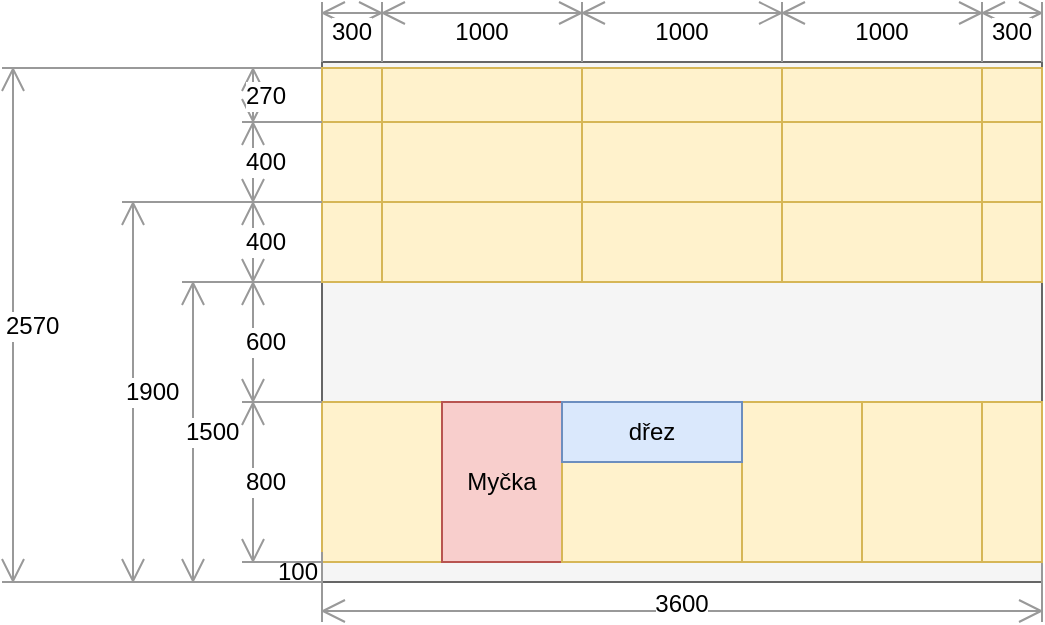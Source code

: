 <mxfile version="20.3.0" type="device"><diagram id="vtQquzI4iVmjjQQ1tL-T" name="Page-1"><mxGraphModel dx="971" dy="581" grid="1" gridSize="10" guides="1" tooltips="1" connect="1" arrows="1" fold="1" page="1" pageScale="1" pageWidth="1600" pageHeight="900" math="0" shadow="0"><root><mxCell id="0"/><mxCell id="1" parent="0"/><mxCell id="thXdoWXULZ0o-IUbp3jS-1" value="" style="rounded=0;whiteSpace=wrap;html=1;strokeColor=#666666;fillColor=#f5f5f5;fontColor=#333333;" parent="1" vertex="1"><mxGeometry x="360" y="330" width="360" height="250" as="geometry"/></mxCell><mxCell id="thXdoWXULZ0o-IUbp3jS-2" value="" style="rounded=0;whiteSpace=wrap;html=1;fillColor=#f5f5f5;fontColor=#333333;strokeColor=#666666;" parent="1" vertex="1"><mxGeometry x="360" y="580" width="360" height="10" as="geometry"/></mxCell><mxCell id="thXdoWXULZ0o-IUbp3jS-3" value="" style="rounded=0;whiteSpace=wrap;html=1;fillColor=#fff2cc;strokeColor=#d6b656;" parent="1" vertex="1"><mxGeometry x="360" y="500" width="60" height="80" as="geometry"/></mxCell><mxCell id="thXdoWXULZ0o-IUbp3jS-5" value="100" style="shape=dimension;direction=south;whiteSpace=wrap;html=1;align=right;points=[];verticalAlign=middle;labelBackgroundColor=#ffffff;strokeColor=none;" parent="1" vertex="1"><mxGeometry x="320" y="580" width="40" height="10" as="geometry"/></mxCell><mxCell id="thXdoWXULZ0o-IUbp3jS-6" value="800" style="shape=dimension;direction=south;whiteSpace=wrap;html=1;align=left;points=[];verticalAlign=middle;labelBackgroundColor=#ffffff;strokeColor=#999999;" parent="1" vertex="1"><mxGeometry x="320" y="500" width="40" height="80" as="geometry"/></mxCell><mxCell id="thXdoWXULZ0o-IUbp3jS-9" value="400" style="shape=dimension;direction=south;whiteSpace=wrap;html=1;align=left;points=[];verticalAlign=middle;labelBackgroundColor=#ffffff;strokeColor=#999999;" parent="1" vertex="1"><mxGeometry x="320" y="400" width="40" height="40" as="geometry"/></mxCell><mxCell id="thXdoWXULZ0o-IUbp3jS-10" value="1500" style="shape=dimension;direction=south;whiteSpace=wrap;html=1;align=left;points=[];verticalAlign=middle;labelBackgroundColor=#ffffff;strokeColor=#999999;" parent="1" vertex="1"><mxGeometry x="290" y="440" width="70" height="150" as="geometry"/></mxCell><mxCell id="thXdoWXULZ0o-IUbp3jS-18" value="Myčka" style="rounded=0;whiteSpace=wrap;html=1;fillColor=#f8cecc;strokeColor=#b85450;" parent="1" vertex="1"><mxGeometry x="420" y="500" width="60" height="80" as="geometry"/></mxCell><mxCell id="thXdoWXULZ0o-IUbp3jS-22" value="" style="rounded=0;whiteSpace=wrap;html=1;fillColor=#fff2cc;strokeColor=#d6b656;" parent="1" vertex="1"><mxGeometry x="480" y="525" width="90" height="55" as="geometry"/></mxCell><mxCell id="thXdoWXULZ0o-IUbp3jS-27" value="3600" style="shape=dimension;direction=east;whiteSpace=wrap;html=1;align=center;points=[];verticalAlign=bottom;spacingTop=-8;labelBackgroundColor=#ffffff;strokeColor=#999999;" parent="1" vertex="1"><mxGeometry x="360" y="575" width="360" height="35" as="geometry"/></mxCell><mxCell id="thXdoWXULZ0o-IUbp3jS-28" value="300" style="shape=dimension;direction=west;whiteSpace=wrap;html=1;align=center;points=[];verticalAlign=middle;labelBackgroundColor=#ffffff;strokeColor=#999999;" parent="1" vertex="1"><mxGeometry x="360" y="300" width="30" height="30" as="geometry"/></mxCell><mxCell id="lBgfPsxpE6XtXHmG1YXQ-2" value="" style="rounded=0;whiteSpace=wrap;html=1;fillColor=#fff2cc;strokeColor=#d6b656;" parent="1" vertex="1"><mxGeometry x="570" y="500" width="60" height="80" as="geometry"/></mxCell><mxCell id="lBgfPsxpE6XtXHmG1YXQ-3" value="" style="rounded=0;whiteSpace=wrap;html=1;fillColor=#fff2cc;strokeColor=#d6b656;" parent="1" vertex="1"><mxGeometry x="630" y="500" width="60" height="80" as="geometry"/></mxCell><mxCell id="lBgfPsxpE6XtXHmG1YXQ-4" value="" style="rounded=0;whiteSpace=wrap;html=1;fillColor=#fff2cc;strokeColor=#d6b656;" parent="1" vertex="1"><mxGeometry x="690" y="500" width="30" height="80" as="geometry"/></mxCell><mxCell id="lBgfPsxpE6XtXHmG1YXQ-6" value="dřez" style="rounded=0;whiteSpace=wrap;html=1;fillColor=#dae8fc;strokeColor=#6c8ebf;" parent="1" vertex="1"><mxGeometry x="480" y="500" width="90" height="30" as="geometry"/></mxCell><mxCell id="lBgfPsxpE6XtXHmG1YXQ-10" value="" style="rounded=0;whiteSpace=wrap;html=1;fillColor=#fff2cc;strokeColor=#d6b656;" parent="1" vertex="1"><mxGeometry x="690" y="400" width="30" height="40" as="geometry"/></mxCell><mxCell id="lBgfPsxpE6XtXHmG1YXQ-11" value="" style="rounded=0;whiteSpace=wrap;html=1;fillColor=#fff2cc;strokeColor=#d6b656;" parent="1" vertex="1"><mxGeometry x="690" y="360" width="30" height="40" as="geometry"/></mxCell><mxCell id="lBgfPsxpE6XtXHmG1YXQ-25" value="1000" style="shape=dimension;direction=west;whiteSpace=wrap;html=1;align=center;points=[];verticalAlign=middle;labelBackgroundColor=#ffffff;strokeColor=#999999;" parent="1" vertex="1"><mxGeometry x="390" y="300" width="100" height="30" as="geometry"/></mxCell><mxCell id="CoCsG3FDVFkP_OS7hLHG-1" value="600" style="shape=dimension;direction=south;whiteSpace=wrap;html=1;align=left;points=[];verticalAlign=middle;labelBackgroundColor=#ffffff;strokeColor=#999999;" parent="1" vertex="1"><mxGeometry x="320" y="440" width="40" height="60" as="geometry"/></mxCell><mxCell id="CoCsG3FDVFkP_OS7hLHG-4" value="" style="rounded=0;whiteSpace=wrap;html=1;fillColor=#fff2cc;strokeColor=#d6b656;" parent="1" vertex="1"><mxGeometry x="490" y="360" width="100" height="40" as="geometry"/></mxCell><mxCell id="CoCsG3FDVFkP_OS7hLHG-15" value="" style="rounded=0;whiteSpace=wrap;html=1;fillColor=#fff2cc;strokeColor=#d6b656;" parent="1" vertex="1"><mxGeometry x="490" y="400" width="100" height="40" as="geometry"/></mxCell><mxCell id="CoCsG3FDVFkP_OS7hLHG-16" value="" style="rounded=0;whiteSpace=wrap;html=1;fillColor=#fff2cc;strokeColor=#d6b656;" parent="1" vertex="1"><mxGeometry x="390" y="360" width="100" height="40" as="geometry"/></mxCell><mxCell id="CoCsG3FDVFkP_OS7hLHG-17" value="" style="rounded=0;whiteSpace=wrap;html=1;fillColor=#fff2cc;strokeColor=#d6b656;" parent="1" vertex="1"><mxGeometry x="390" y="400" width="100" height="40" as="geometry"/></mxCell><mxCell id="CoCsG3FDVFkP_OS7hLHG-18" value="" style="rounded=0;whiteSpace=wrap;html=1;fillColor=#fff2cc;strokeColor=#d6b656;" parent="1" vertex="1"><mxGeometry x="590" y="360" width="100" height="40" as="geometry"/></mxCell><mxCell id="CoCsG3FDVFkP_OS7hLHG-19" value="" style="rounded=0;whiteSpace=wrap;html=1;fillColor=#fff2cc;strokeColor=#d6b656;" parent="1" vertex="1"><mxGeometry x="590" y="400" width="100" height="40" as="geometry"/></mxCell><mxCell id="CoCsG3FDVFkP_OS7hLHG-20" value="" style="rounded=0;whiteSpace=wrap;html=1;fillColor=#fff2cc;strokeColor=#d6b656;" parent="1" vertex="1"><mxGeometry x="360" y="400" width="30" height="40" as="geometry"/></mxCell><mxCell id="CoCsG3FDVFkP_OS7hLHG-21" value="" style="rounded=0;whiteSpace=wrap;html=1;fillColor=#fff2cc;strokeColor=#d6b656;" parent="1" vertex="1"><mxGeometry x="360" y="360" width="30" height="40" as="geometry"/></mxCell><mxCell id="CoCsG3FDVFkP_OS7hLHG-24" value="1000" style="shape=dimension;direction=west;whiteSpace=wrap;html=1;align=center;points=[];verticalAlign=middle;labelBackgroundColor=#ffffff;strokeColor=#999999;" parent="1" vertex="1"><mxGeometry x="590" y="300" width="100" height="30" as="geometry"/></mxCell><mxCell id="CoCsG3FDVFkP_OS7hLHG-25" value="1000" style="shape=dimension;direction=west;whiteSpace=wrap;html=1;align=center;points=[];verticalAlign=middle;labelBackgroundColor=#ffffff;strokeColor=#999999;" parent="1" vertex="1"><mxGeometry x="490" y="300" width="100" height="30" as="geometry"/></mxCell><mxCell id="CoCsG3FDVFkP_OS7hLHG-26" value="300" style="shape=dimension;direction=west;whiteSpace=wrap;html=1;align=center;points=[];verticalAlign=middle;labelBackgroundColor=#ffffff;strokeColor=#999999;" parent="1" vertex="1"><mxGeometry x="690" y="300" width="30" height="30" as="geometry"/></mxCell><mxCell id="W2GsgO2ypqlRg9grx4VN-1" value="2570" style="shape=dimension;direction=south;whiteSpace=wrap;html=1;align=left;points=[];verticalAlign=middle;labelBackgroundColor=#ffffff;strokeColor=#999999;" vertex="1" parent="1"><mxGeometry x="200" y="333" width="160" height="257" as="geometry"/></mxCell><mxCell id="W2GsgO2ypqlRg9grx4VN-2" value="270" style="shape=dimension;direction=south;whiteSpace=wrap;html=1;align=left;points=[];verticalAlign=middle;labelBackgroundColor=#ffffff;strokeColor=#999999;" vertex="1" parent="1"><mxGeometry x="320" y="333" width="40" height="27" as="geometry"/></mxCell><mxCell id="W2GsgO2ypqlRg9grx4VN-4" value="" style="rounded=0;whiteSpace=wrap;html=1;fillColor=#fff2cc;strokeColor=#d6b656;" vertex="1" parent="1"><mxGeometry x="360" y="333" width="30" height="27" as="geometry"/></mxCell><mxCell id="W2GsgO2ypqlRg9grx4VN-5" value="" style="rounded=0;whiteSpace=wrap;html=1;fillColor=#fff2cc;strokeColor=#d6b656;" vertex="1" parent="1"><mxGeometry x="390" y="333" width="100" height="27" as="geometry"/></mxCell><mxCell id="W2GsgO2ypqlRg9grx4VN-6" value="" style="rounded=0;whiteSpace=wrap;html=1;fillColor=#fff2cc;strokeColor=#d6b656;" vertex="1" parent="1"><mxGeometry x="490" y="333" width="100" height="27" as="geometry"/></mxCell><mxCell id="W2GsgO2ypqlRg9grx4VN-7" value="" style="rounded=0;whiteSpace=wrap;html=1;fillColor=#fff2cc;strokeColor=#d6b656;" vertex="1" parent="1"><mxGeometry x="590" y="333" width="100" height="27" as="geometry"/></mxCell><mxCell id="W2GsgO2ypqlRg9grx4VN-8" value="" style="rounded=0;whiteSpace=wrap;html=1;fillColor=#fff2cc;strokeColor=#d6b656;" vertex="1" parent="1"><mxGeometry x="690" y="333" width="30" height="27" as="geometry"/></mxCell><mxCell id="W2GsgO2ypqlRg9grx4VN-10" value="1900" style="shape=dimension;direction=south;whiteSpace=wrap;html=1;align=left;points=[];verticalAlign=middle;labelBackgroundColor=#ffffff;strokeColor=#999999;" vertex="1" parent="1"><mxGeometry x="260" y="400" width="70" height="190" as="geometry"/></mxCell><mxCell id="W2GsgO2ypqlRg9grx4VN-11" value="400" style="shape=dimension;direction=south;whiteSpace=wrap;html=1;align=left;points=[];verticalAlign=middle;labelBackgroundColor=#ffffff;strokeColor=#999999;" vertex="1" parent="1"><mxGeometry x="320" y="360" width="40" height="40" as="geometry"/></mxCell></root></mxGraphModel></diagram></mxfile>